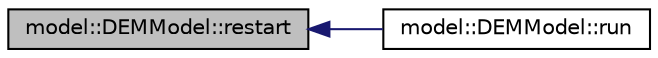 digraph "model::DEMModel::restart"
{
  edge [fontname="Helvetica",fontsize="10",labelfontname="Helvetica",labelfontsize="10"];
  node [fontname="Helvetica",fontsize="10",shape=record];
  rankdir="LR";
  Node77 [label="model::DEMModel::restart",height=0.2,width=0.4,color="black", fillcolor="grey75", style="filled", fontcolor="black"];
  Node77 -> Node78 [dir="back",color="midnightblue",fontsize="10",style="solid",fontname="Helvetica"];
  Node78 [label="model::DEMModel::run",height=0.2,width=0.4,color="black", fillcolor="white", style="filled",URL="$classmodel_1_1DEMModel.html#ae8eba7a12449983fa10d07e3b7374512",tooltip="Main driver to simulate. "];
}

